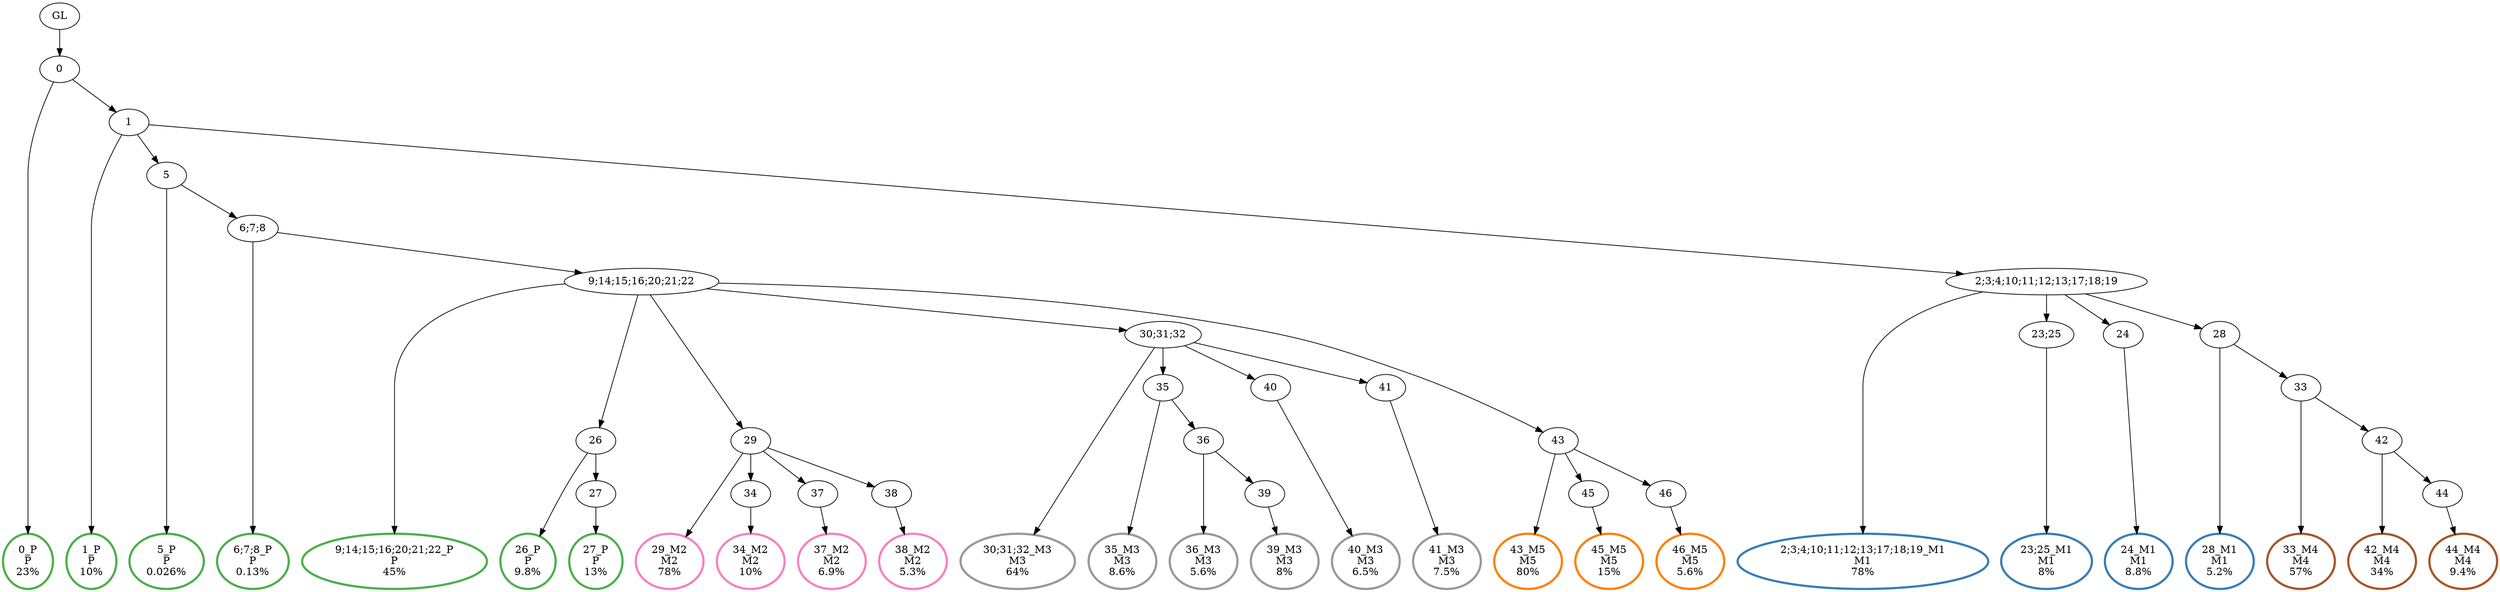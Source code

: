 digraph T {
	{
		rank=same
		52 [penwidth=3,colorscheme=set19,color=3,label="0_P\nP\n23%"]
		50 [penwidth=3,colorscheme=set19,color=3,label="1_P\nP\n10%"]
		48 [penwidth=3,colorscheme=set19,color=3,label="5_P\nP\n0.026%"]
		46 [penwidth=3,colorscheme=set19,color=3,label="6;7;8_P\nP\n0.13%"]
		44 [penwidth=3,colorscheme=set19,color=3,label="9;14;15;16;20;21;22_P\nP\n45%"]
		42 [penwidth=3,colorscheme=set19,color=3,label="26_P\nP\n9.8%"]
		40 [penwidth=3,colorscheme=set19,color=3,label="27_P\nP\n13%"]
		38 [penwidth=3,colorscheme=set19,color=2,label="2;3;4;10;11;12;13;17;18;19_M1\nM1\n78%"]
		36 [penwidth=3,colorscheme=set19,color=2,label="23;25_M1\nM1\n8%"]
		34 [penwidth=3,colorscheme=set19,color=2,label="24_M1\nM1\n8.8%"]
		32 [penwidth=3,colorscheme=set19,color=2,label="28_M1\nM1\n5.2%"]
		30 [penwidth=3,colorscheme=set19,color=8,label="29_M2\nM2\n78%"]
		28 [penwidth=3,colorscheme=set19,color=8,label="34_M2\nM2\n10%"]
		26 [penwidth=3,colorscheme=set19,color=8,label="37_M2\nM2\n6.9%"]
		24 [penwidth=3,colorscheme=set19,color=8,label="38_M2\nM2\n5.3%"]
		22 [penwidth=3,colorscheme=set19,color=9,label="30;31;32_M3\nM3\n64%"]
		20 [penwidth=3,colorscheme=set19,color=9,label="35_M3\nM3\n8.6%"]
		18 [penwidth=3,colorscheme=set19,color=9,label="36_M3\nM3\n5.6%"]
		16 [penwidth=3,colorscheme=set19,color=9,label="39_M3\nM3\n8%"]
		14 [penwidth=3,colorscheme=set19,color=9,label="40_M3\nM3\n6.5%"]
		12 [penwidth=3,colorscheme=set19,color=9,label="41_M3\nM3\n7.5%"]
		10 [penwidth=3,colorscheme=set19,color=7,label="33_M4\nM4\n57%"]
		8 [penwidth=3,colorscheme=set19,color=7,label="42_M4\nM4\n34%"]
		6 [penwidth=3,colorscheme=set19,color=7,label="44_M4\nM4\n9.4%"]
		4 [penwidth=3,colorscheme=set19,color=5,label="43_M5\nM5\n80%"]
		2 [penwidth=3,colorscheme=set19,color=5,label="45_M5\nM5\n15%"]
		0 [penwidth=3,colorscheme=set19,color=5,label="46_M5\nM5\n5.6%"]
	}
	54 [label="GL"]
	53 [label="0"]
	51 [label="1"]
	49 [label="5"]
	47 [label="6;7;8"]
	45 [label="9;14;15;16;20;21;22"]
	43 [label="26"]
	41 [label="27"]
	39 [label="2;3;4;10;11;12;13;17;18;19"]
	37 [label="23;25"]
	35 [label="24"]
	33 [label="28"]
	31 [label="29"]
	29 [label="34"]
	27 [label="37"]
	25 [label="38"]
	23 [label="30;31;32"]
	21 [label="35"]
	19 [label="36"]
	17 [label="39"]
	15 [label="40"]
	13 [label="41"]
	11 [label="33"]
	9 [label="42"]
	7 [label="44"]
	5 [label="43"]
	3 [label="45"]
	1 [label="46"]
	54 -> 53
	53 -> 52
	53 -> 51
	51 -> 50
	51 -> 49
	51 -> 39
	49 -> 48
	49 -> 47
	47 -> 46
	47 -> 45
	45 -> 44
	45 -> 43
	45 -> 31
	45 -> 23
	45 -> 5
	43 -> 42
	43 -> 41
	41 -> 40
	39 -> 38
	39 -> 37
	39 -> 35
	39 -> 33
	37 -> 36
	35 -> 34
	33 -> 32
	33 -> 11
	31 -> 30
	31 -> 29
	31 -> 27
	31 -> 25
	29 -> 28
	27 -> 26
	25 -> 24
	23 -> 22
	23 -> 21
	23 -> 15
	23 -> 13
	21 -> 20
	21 -> 19
	19 -> 18
	19 -> 17
	17 -> 16
	15 -> 14
	13 -> 12
	11 -> 10
	11 -> 9
	9 -> 8
	9 -> 7
	7 -> 6
	5 -> 4
	5 -> 3
	5 -> 1
	3 -> 2
	1 -> 0
}
